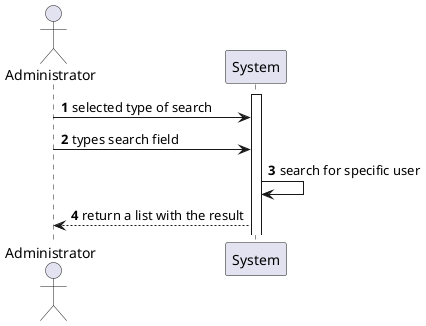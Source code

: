 @startuml
autonumber
actor Administrator

participant System
activate System

Administrator -> System : selected type of search
Administrator -> System : types search field
System -> System : search for specific user
System --> Administrator : return a list with the result

@enduml